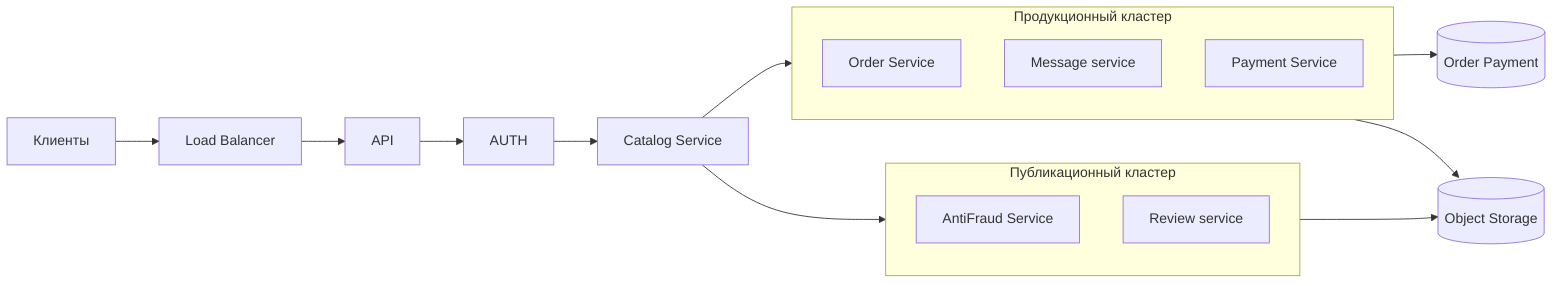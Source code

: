 graph LR
    CLIENT[Клиенты] --> LB[Load Balancer]
    LB --> API
    API --> AUTH
    AUTH --> PROD[Catalog Service]
    PROD --> K8S[Kubernetes Cluster]
    PROD --> K8S2[Kubernetes Cluster2]
    
    subgraph K8S [Продукционный кластер]
        ORDER[Order Service]
        MESSAGE[Message service]
        PAYMENT[Payment Service]
    end

    subgraph K8S2 [Публикационный кластер]
        FRAUD[AntiFraud Service]
        REVIEW[Review service]
    end

    K8S --> DB[(Order Payment)]
    K8S --> MQ[(Object Storage)]

    K8S2 --> MQ